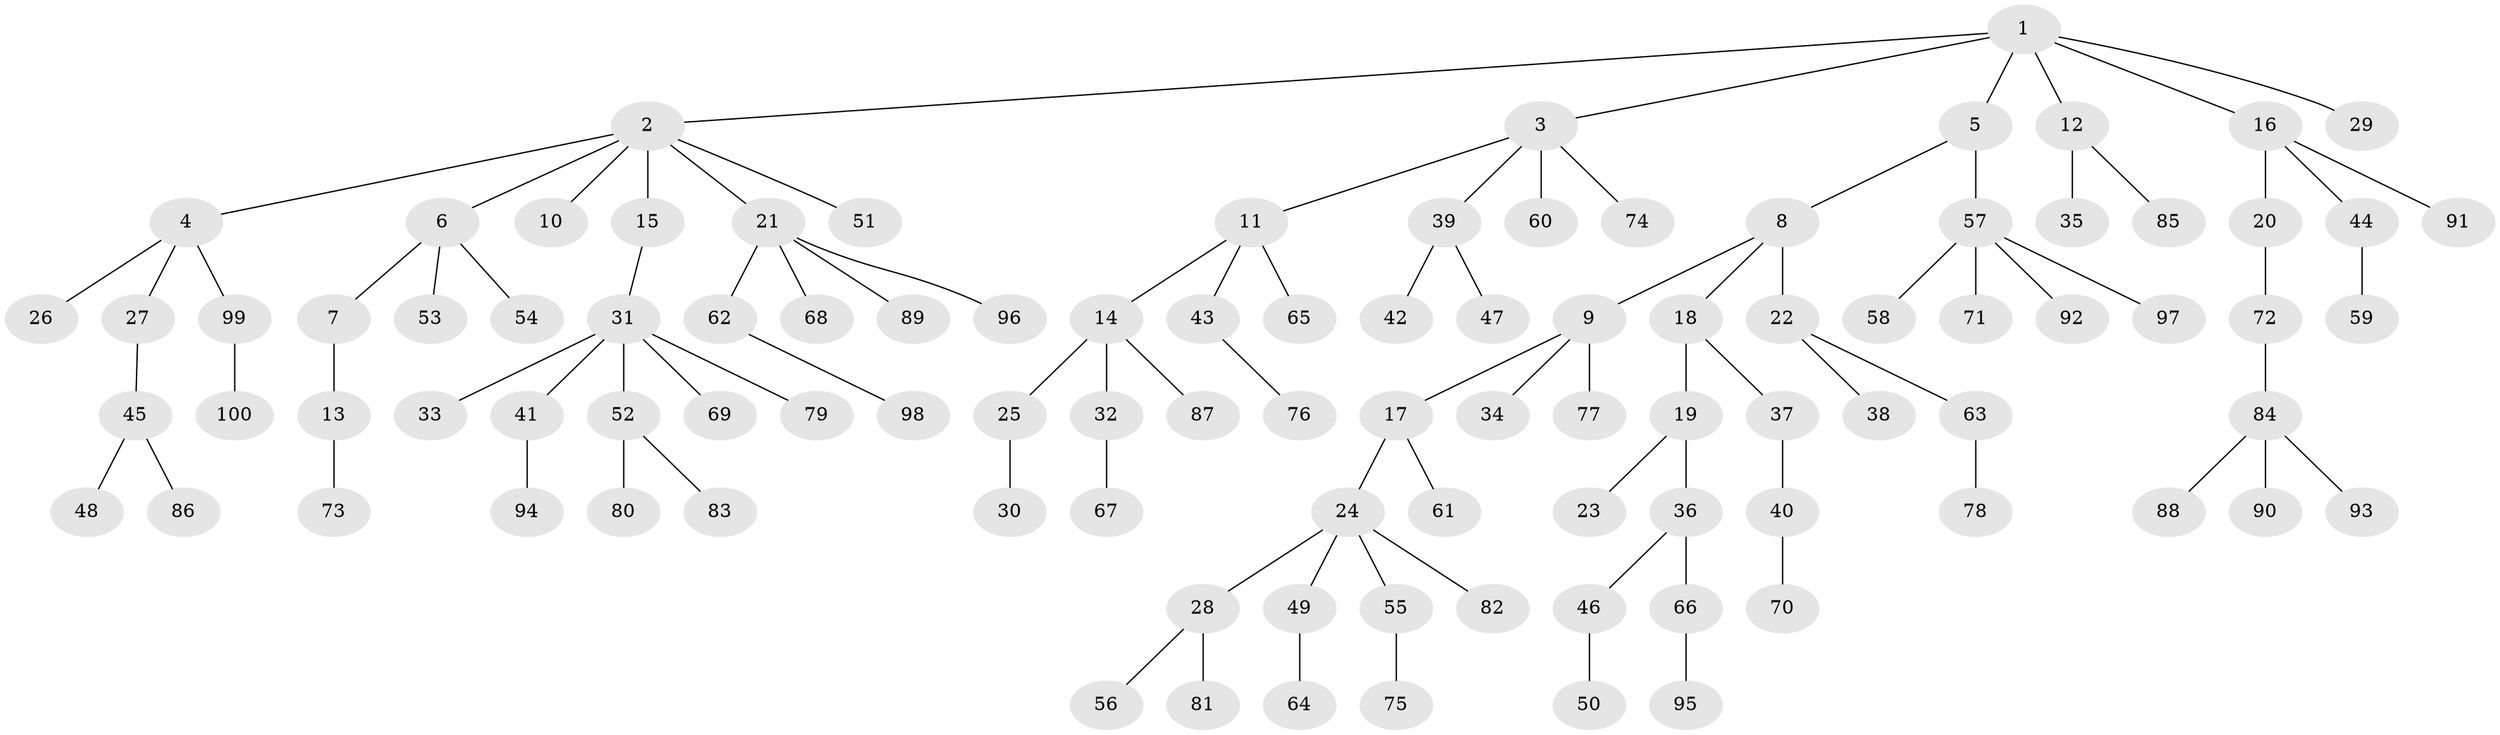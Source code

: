 // Generated by graph-tools (version 1.1) at 2025/02/03/09/25 03:02:27]
// undirected, 100 vertices, 99 edges
graph export_dot {
graph [start="1"]
  node [color=gray90,style=filled];
  1;
  2;
  3;
  4;
  5;
  6;
  7;
  8;
  9;
  10;
  11;
  12;
  13;
  14;
  15;
  16;
  17;
  18;
  19;
  20;
  21;
  22;
  23;
  24;
  25;
  26;
  27;
  28;
  29;
  30;
  31;
  32;
  33;
  34;
  35;
  36;
  37;
  38;
  39;
  40;
  41;
  42;
  43;
  44;
  45;
  46;
  47;
  48;
  49;
  50;
  51;
  52;
  53;
  54;
  55;
  56;
  57;
  58;
  59;
  60;
  61;
  62;
  63;
  64;
  65;
  66;
  67;
  68;
  69;
  70;
  71;
  72;
  73;
  74;
  75;
  76;
  77;
  78;
  79;
  80;
  81;
  82;
  83;
  84;
  85;
  86;
  87;
  88;
  89;
  90;
  91;
  92;
  93;
  94;
  95;
  96;
  97;
  98;
  99;
  100;
  1 -- 2;
  1 -- 3;
  1 -- 5;
  1 -- 12;
  1 -- 16;
  1 -- 29;
  2 -- 4;
  2 -- 6;
  2 -- 10;
  2 -- 15;
  2 -- 21;
  2 -- 51;
  3 -- 11;
  3 -- 39;
  3 -- 60;
  3 -- 74;
  4 -- 26;
  4 -- 27;
  4 -- 99;
  5 -- 8;
  5 -- 57;
  6 -- 7;
  6 -- 53;
  6 -- 54;
  7 -- 13;
  8 -- 9;
  8 -- 18;
  8 -- 22;
  9 -- 17;
  9 -- 34;
  9 -- 77;
  11 -- 14;
  11 -- 43;
  11 -- 65;
  12 -- 35;
  12 -- 85;
  13 -- 73;
  14 -- 25;
  14 -- 32;
  14 -- 87;
  15 -- 31;
  16 -- 20;
  16 -- 44;
  16 -- 91;
  17 -- 24;
  17 -- 61;
  18 -- 19;
  18 -- 37;
  19 -- 23;
  19 -- 36;
  20 -- 72;
  21 -- 62;
  21 -- 68;
  21 -- 89;
  21 -- 96;
  22 -- 38;
  22 -- 63;
  24 -- 28;
  24 -- 49;
  24 -- 55;
  24 -- 82;
  25 -- 30;
  27 -- 45;
  28 -- 56;
  28 -- 81;
  31 -- 33;
  31 -- 41;
  31 -- 52;
  31 -- 69;
  31 -- 79;
  32 -- 67;
  36 -- 46;
  36 -- 66;
  37 -- 40;
  39 -- 42;
  39 -- 47;
  40 -- 70;
  41 -- 94;
  43 -- 76;
  44 -- 59;
  45 -- 48;
  45 -- 86;
  46 -- 50;
  49 -- 64;
  52 -- 80;
  52 -- 83;
  55 -- 75;
  57 -- 58;
  57 -- 71;
  57 -- 92;
  57 -- 97;
  62 -- 98;
  63 -- 78;
  66 -- 95;
  72 -- 84;
  84 -- 88;
  84 -- 90;
  84 -- 93;
  99 -- 100;
}
